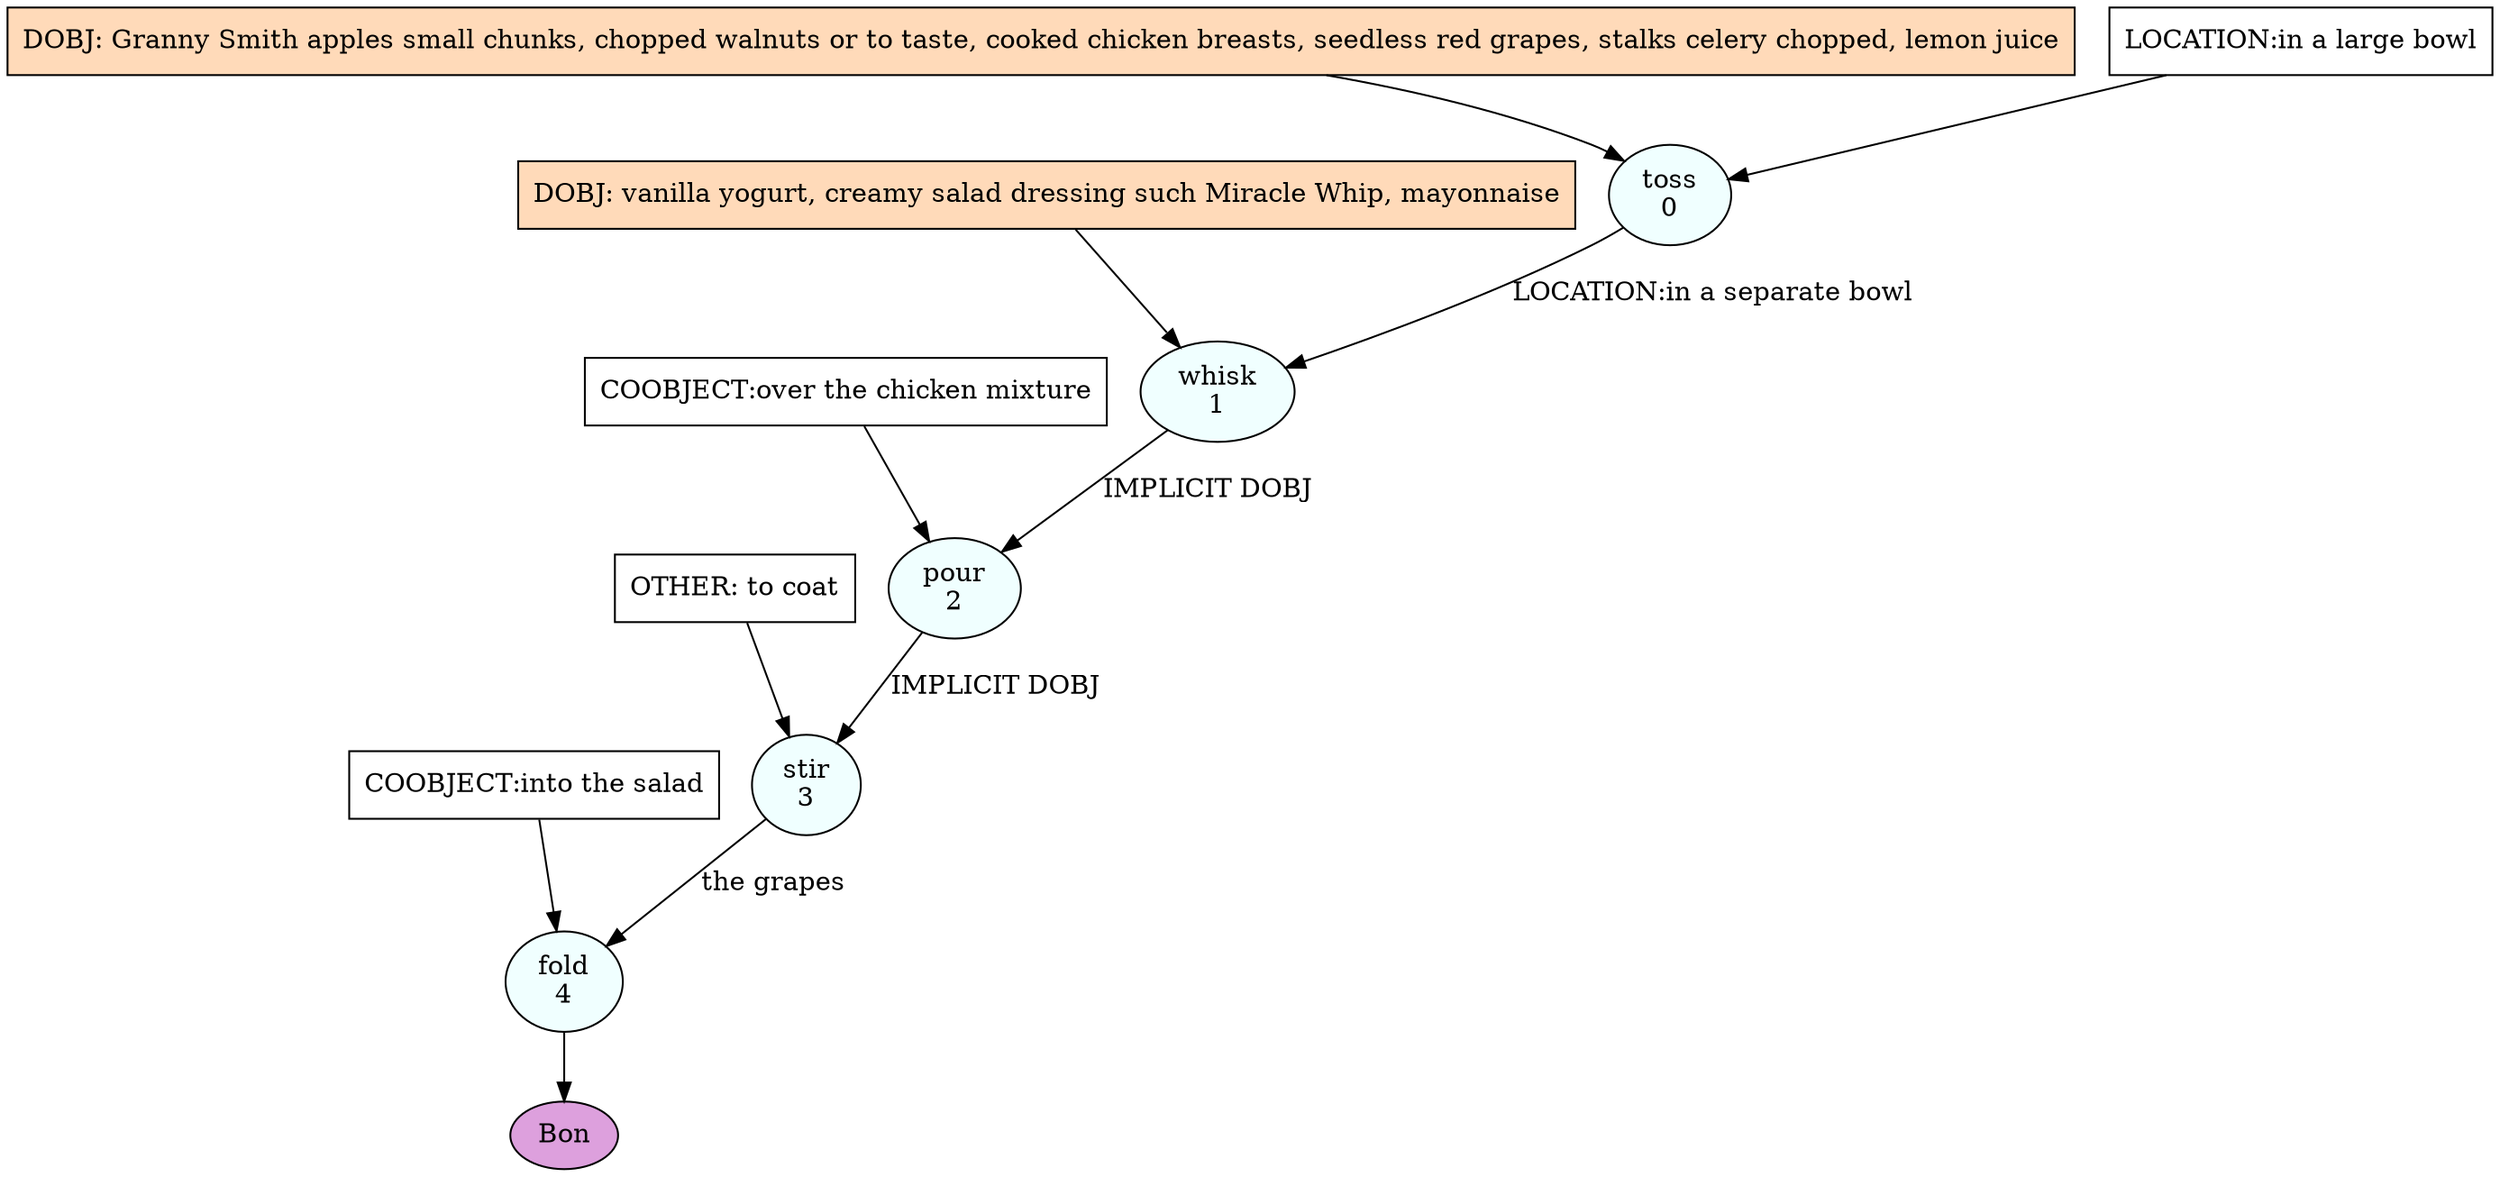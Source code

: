 digraph recipe {
E0[label="toss
0", shape=oval, style=filled, fillcolor=azure]
E1[label="whisk
1", shape=oval, style=filled, fillcolor=azure]
E2[label="pour
2", shape=oval, style=filled, fillcolor=azure]
E3[label="stir
3", shape=oval, style=filled, fillcolor=azure]
E4[label="fold
4", shape=oval, style=filled, fillcolor=azure]
D0[label="DOBJ: Granny Smith apples small chunks, chopped walnuts or to taste, cooked chicken breasts, seedless red grapes, stalks celery chopped, lemon juice", shape=box, style=filled, fillcolor=peachpuff]
D0 -> E0
P0_0[label="LOCATION:in a large bowl", shape=box, style=filled, fillcolor=white]
P0_0 -> E0
D1_ing[label="DOBJ: vanilla yogurt, creamy salad dressing such Miracle Whip, mayonnaise", shape=box, style=filled, fillcolor=peachpuff]
D1_ing -> E1
E0 -> E1 [label="LOCATION:in a separate bowl"]
E1 -> E2 [label="IMPLICIT DOBJ"]
P2_0_0[label="COOBJECT:over the chicken mixture", shape=box, style=filled, fillcolor=white]
P2_0_0 -> E2
E2 -> E3 [label="IMPLICIT DOBJ"]
O3_0_0[label="OTHER: to coat", shape=box, style=filled, fillcolor=white]
O3_0_0 -> E3
E3 -> E4 [label="the grapes"]
P4_0_0[label="COOBJECT:into the salad", shape=box, style=filled, fillcolor=white]
P4_0_0 -> E4
EOR[label="Bon", shape=oval, style=filled, fillcolor=plum]
E4 -> EOR
}
